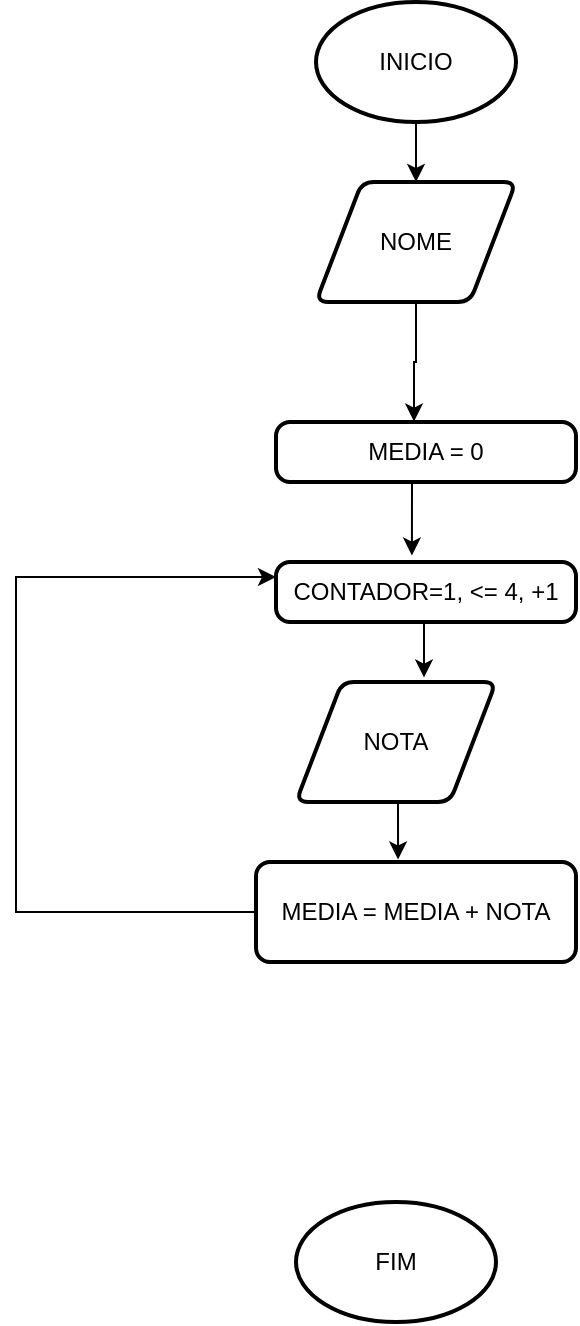<mxfile version="25.0.3">
  <diagram name="Página-1" id="GZHEKmgkm9fvEg5oCFAc">
    <mxGraphModel dx="954" dy="560" grid="1" gridSize="10" guides="1" tooltips="1" connect="1" arrows="1" fold="1" page="1" pageScale="1" pageWidth="827" pageHeight="1169" math="0" shadow="0">
      <root>
        <mxCell id="0" />
        <mxCell id="1" parent="0" />
        <mxCell id="QGnBMXlt-jd7dAwE8LpM-10" style="edgeStyle=orthogonalEdgeStyle;rounded=0;orthogonalLoop=1;jettySize=auto;html=1;exitX=0.5;exitY=1;exitDx=0;exitDy=0;exitPerimeter=0;entryX=0.5;entryY=0;entryDx=0;entryDy=0;" edge="1" parent="1" source="QGnBMXlt-jd7dAwE8LpM-1" target="QGnBMXlt-jd7dAwE8LpM-3">
          <mxGeometry relative="1" as="geometry" />
        </mxCell>
        <mxCell id="QGnBMXlt-jd7dAwE8LpM-1" value="INICIO" style="strokeWidth=2;html=1;shape=mxgraph.flowchart.start_1;whiteSpace=wrap;" vertex="1" parent="1">
          <mxGeometry x="350" y="30" width="100" height="60" as="geometry" />
        </mxCell>
        <mxCell id="QGnBMXlt-jd7dAwE8LpM-2" value="FIM" style="strokeWidth=2;html=1;shape=mxgraph.flowchart.start_1;whiteSpace=wrap;" vertex="1" parent="1">
          <mxGeometry x="340" y="630" width="100" height="60" as="geometry" />
        </mxCell>
        <mxCell id="QGnBMXlt-jd7dAwE8LpM-3" value="NOME" style="shape=parallelogram;html=1;strokeWidth=2;perimeter=parallelogramPerimeter;whiteSpace=wrap;rounded=1;arcSize=12;size=0.23;" vertex="1" parent="1">
          <mxGeometry x="350" y="120" width="100" height="60" as="geometry" />
        </mxCell>
        <mxCell id="QGnBMXlt-jd7dAwE8LpM-4" value="MEDIA = 0" style="rounded=1;whiteSpace=wrap;html=1;absoluteArcSize=1;arcSize=14;strokeWidth=2;" vertex="1" parent="1">
          <mxGeometry x="330" y="240" width="150" height="30" as="geometry" />
        </mxCell>
        <mxCell id="QGnBMXlt-jd7dAwE8LpM-5" value="CONTADOR=1, &amp;lt;= 4, +1" style="rounded=1;whiteSpace=wrap;html=1;absoluteArcSize=1;arcSize=14;strokeWidth=2;" vertex="1" parent="1">
          <mxGeometry x="330" y="310" width="150" height="30" as="geometry" />
        </mxCell>
        <mxCell id="QGnBMXlt-jd7dAwE8LpM-7" value="NOTA" style="shape=parallelogram;html=1;strokeWidth=2;perimeter=parallelogramPerimeter;whiteSpace=wrap;rounded=1;arcSize=12;size=0.23;" vertex="1" parent="1">
          <mxGeometry x="340" y="370" width="100" height="60" as="geometry" />
        </mxCell>
        <mxCell id="QGnBMXlt-jd7dAwE8LpM-9" style="edgeStyle=orthogonalEdgeStyle;rounded=0;orthogonalLoop=1;jettySize=auto;html=1;exitX=0;exitY=0.5;exitDx=0;exitDy=0;entryX=0;entryY=0.25;entryDx=0;entryDy=0;" edge="1" parent="1" source="QGnBMXlt-jd7dAwE8LpM-8" target="QGnBMXlt-jd7dAwE8LpM-5">
          <mxGeometry relative="1" as="geometry">
            <Array as="points">
              <mxPoint x="200" y="485" />
              <mxPoint x="200" y="318" />
            </Array>
          </mxGeometry>
        </mxCell>
        <mxCell id="QGnBMXlt-jd7dAwE8LpM-8" value="MEDIA = MEDIA + NOTA" style="rounded=1;whiteSpace=wrap;html=1;absoluteArcSize=1;arcSize=14;strokeWidth=2;" vertex="1" parent="1">
          <mxGeometry x="320" y="460" width="160" height="50" as="geometry" />
        </mxCell>
        <mxCell id="QGnBMXlt-jd7dAwE8LpM-11" style="edgeStyle=orthogonalEdgeStyle;rounded=0;orthogonalLoop=1;jettySize=auto;html=1;exitX=0.5;exitY=1;exitDx=0;exitDy=0;entryX=0.46;entryY=-0.008;entryDx=0;entryDy=0;entryPerimeter=0;" edge="1" parent="1" source="QGnBMXlt-jd7dAwE8LpM-3" target="QGnBMXlt-jd7dAwE8LpM-4">
          <mxGeometry relative="1" as="geometry" />
        </mxCell>
        <mxCell id="QGnBMXlt-jd7dAwE8LpM-12" style="edgeStyle=orthogonalEdgeStyle;rounded=0;orthogonalLoop=1;jettySize=auto;html=1;exitX=0.5;exitY=1;exitDx=0;exitDy=0;entryX=0.453;entryY=-0.108;entryDx=0;entryDy=0;entryPerimeter=0;" edge="1" parent="1" source="QGnBMXlt-jd7dAwE8LpM-4" target="QGnBMXlt-jd7dAwE8LpM-5">
          <mxGeometry relative="1" as="geometry" />
        </mxCell>
        <mxCell id="QGnBMXlt-jd7dAwE8LpM-13" style="edgeStyle=orthogonalEdgeStyle;rounded=0;orthogonalLoop=1;jettySize=auto;html=1;exitX=0.5;exitY=1;exitDx=0;exitDy=0;entryX=0.64;entryY=-0.037;entryDx=0;entryDy=0;entryPerimeter=0;" edge="1" parent="1" source="QGnBMXlt-jd7dAwE8LpM-5" target="QGnBMXlt-jd7dAwE8LpM-7">
          <mxGeometry relative="1" as="geometry" />
        </mxCell>
        <mxCell id="QGnBMXlt-jd7dAwE8LpM-14" style="edgeStyle=orthogonalEdgeStyle;rounded=0;orthogonalLoop=1;jettySize=auto;html=1;exitX=0.5;exitY=1;exitDx=0;exitDy=0;entryX=0.444;entryY=-0.025;entryDx=0;entryDy=0;entryPerimeter=0;" edge="1" parent="1" source="QGnBMXlt-jd7dAwE8LpM-7" target="QGnBMXlt-jd7dAwE8LpM-8">
          <mxGeometry relative="1" as="geometry" />
        </mxCell>
      </root>
    </mxGraphModel>
  </diagram>
</mxfile>

